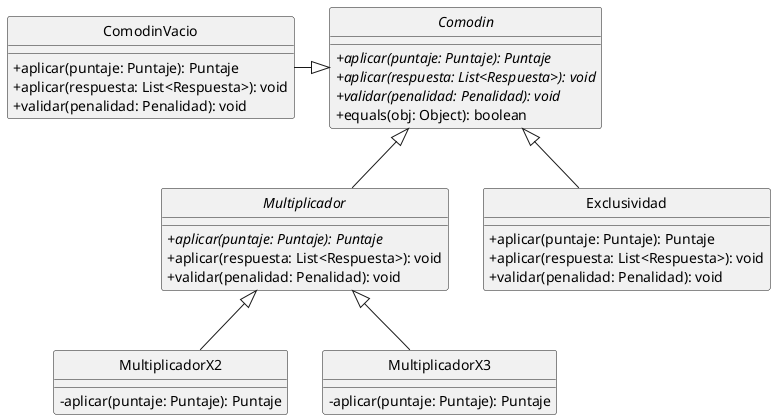 @startuml
hide circle
skinparam classAttributeIconSize 0

'Clases

Abstract Multiplicador{
    +{abstract}aplicar(puntaje: Puntaje): Puntaje
    +aplicar(respuesta: List<Respuesta>): void
    +validar(penalidad: Penalidad): void
}

Abstract Class Comodin{
    +{abstract}aplicar(puntaje: Puntaje): Puntaje
    +{abstract}aplicar(respuesta: List<Respuesta>): void
    +{abstract}validar(penalidad: Penalidad): void
    +equals(obj: Object): boolean
}

Class ComodinVacio{
    +aplicar(puntaje: Puntaje): Puntaje
    +aplicar(respuesta: List<Respuesta>): void
    +validar(penalidad: Penalidad): void
}

Class Exclusividad{
    +aplicar(puntaje: Puntaje): Puntaje
    +aplicar(respuesta: List<Respuesta>): void
    +validar(penalidad: Penalidad): void
}

Class MultiplicadorX2{
    -aplicar(puntaje: Puntaje): Puntaje
}

Class MultiplicadorX3{
    -aplicar(puntaje: Puntaje): Puntaje
}



'Relaciones

Multiplicador -up-|> Comodin
Exclusividad -up-|> Comodin
MultiplicadorX2 -up-|> Multiplicador
MultiplicadorX3 -up-|> Multiplicador
ComodinVacio -right-|> Comodin

@enduml